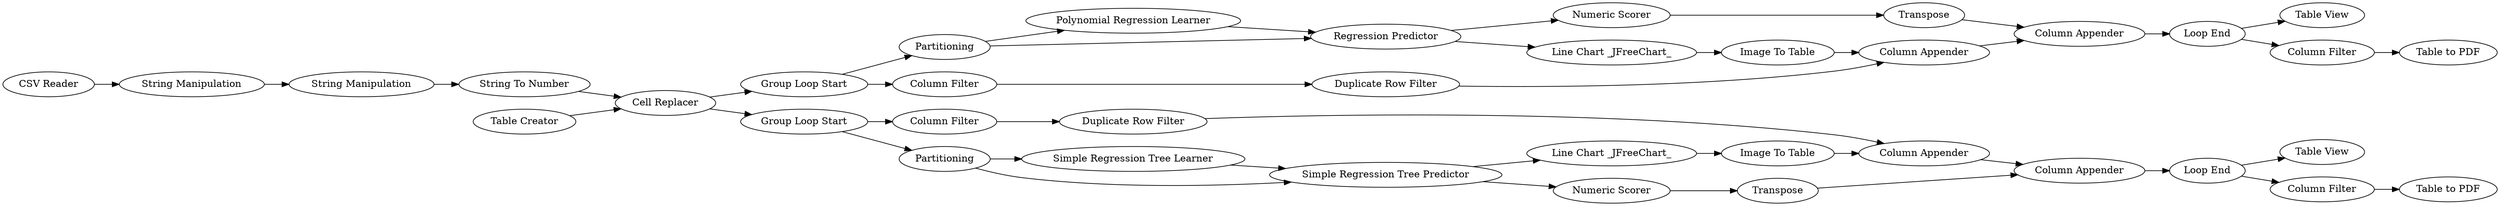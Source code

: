 digraph {
	2 [label="CSV Reader"]
	26 [label="String To Number"]
	27 [label="String Manipulation"]
	28 [label="Cell Replacer"]
	29 [label="Table Creator"]
	31 [label="Group Loop Start"]
	33 [label=Partitioning]
	34 [label="Polynomial Regression Learner"]
	35 [label="Regression Predictor"]
	36 [label="Numeric Scorer"]
	42 [label="Loop End"]
	45 [label="Line Chart _JFreeChart_"]
	46 [label="Image To Table"]
	47 [label=Transpose]
	48 [label="Duplicate Row Filter"]
	49 [label="Column Filter"]
	50 [label="String Manipulation"]
	51 [label="Column Appender"]
	52 [label="Column Appender"]
	53 [label="Simple Regression Tree Learner"]
	54 [label="Simple Regression Tree Predictor"]
	55 [label="Table View"]
	56 [label="Column Filter"]
	57 [label=Partitioning]
	58 [label="Column Appender"]
	59 [label="Loop End"]
	60 [label="Duplicate Row Filter"]
	61 [label="Line Chart _JFreeChart_"]
	62 [label="Column Appender"]
	64 [label="Numeric Scorer"]
	65 [label=Transpose]
	67 [label="Group Loop Start"]
	68 [label="Image To Table"]
	69 [label="Table View"]
	70 [label="Table to PDF"]
	71 [label="Column Filter"]
	72 [label="Column Filter"]
	73 [label="Table to PDF"]
	2 -> 50
	26 -> 28
	27 -> 26
	28 -> 31
	28 -> 67
	29 -> 28
	31 -> 49
	31 -> 33
	33 -> 35
	33 -> 34
	34 -> 35
	35 -> 36
	35 -> 45
	36 -> 47
	42 -> 55
	42 -> 71
	45 -> 46
	46 -> 51
	47 -> 52
	48 -> 51
	49 -> 48
	50 -> 27
	51 -> 52
	52 -> 42
	53 -> 54
	54 -> 61
	54 -> 64
	56 -> 60
	57 -> 53
	57 -> 54
	58 -> 62
	59 -> 72
	59 -> 69
	60 -> 58
	61 -> 68
	62 -> 59
	64 -> 65
	65 -> 62
	67 -> 57
	67 -> 56
	68 -> 58
	71 -> 70
	72 -> 73
	rankdir=LR
}
